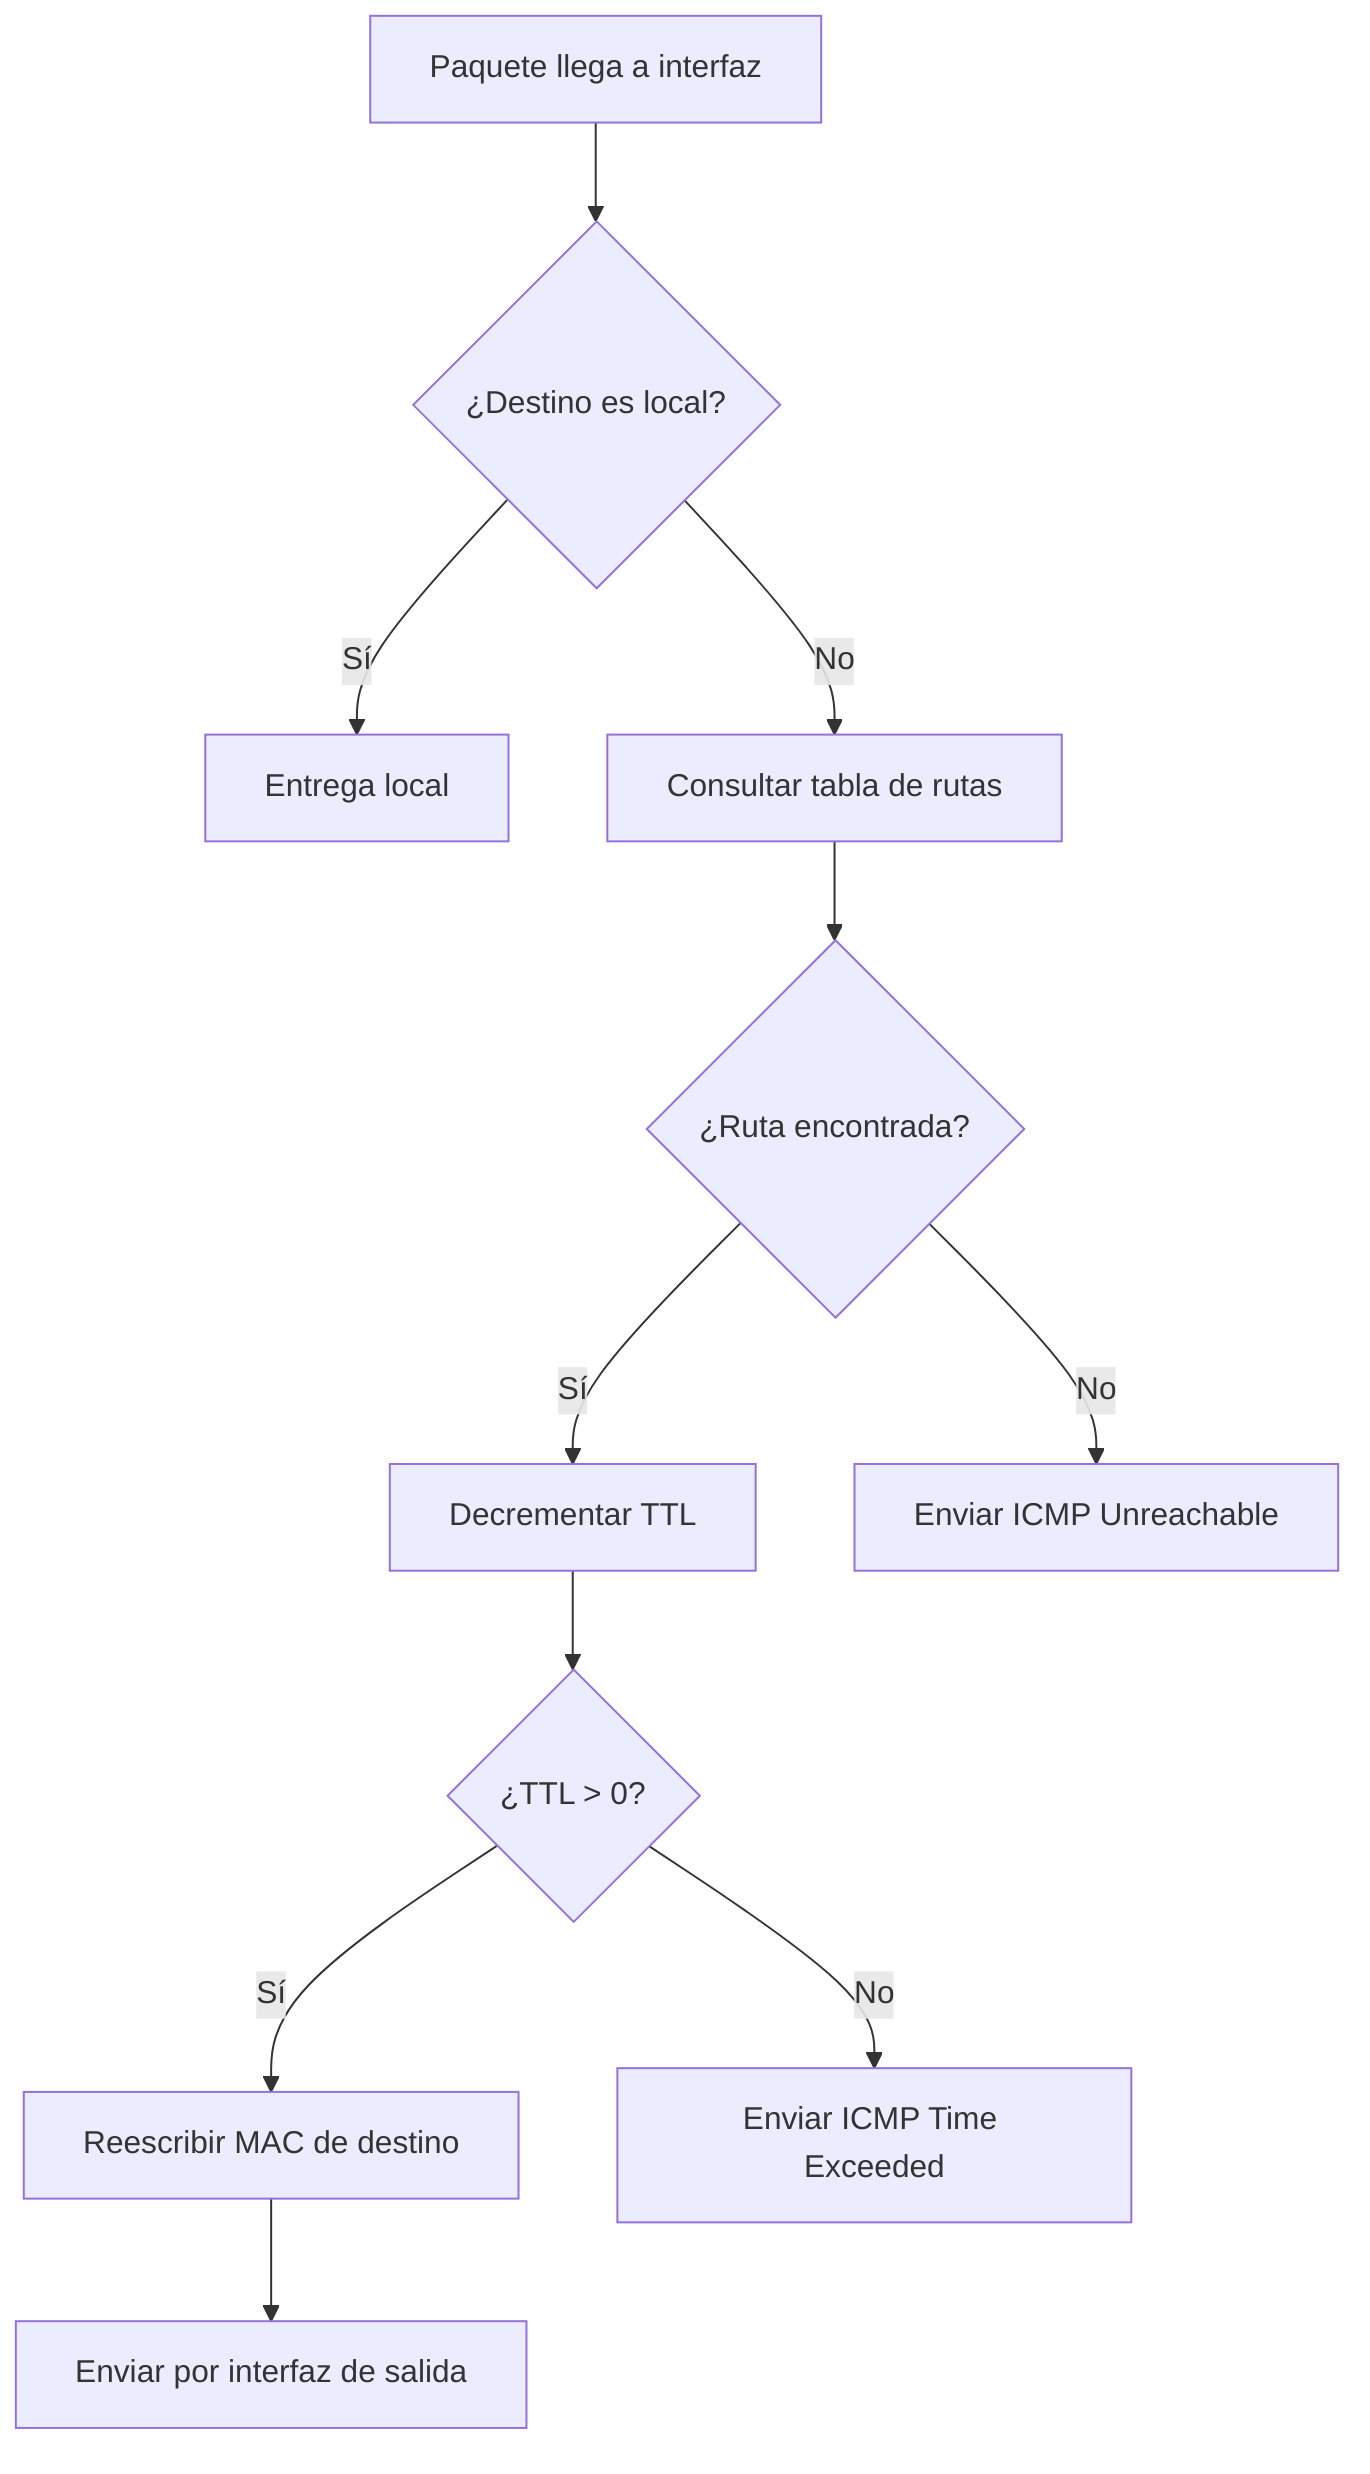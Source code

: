 graph TD
    A[Paquete llega a interfaz] --> B{¿Destino es local?}
    B -->|Sí| C[Entrega local]
    B -->|No| D[Consultar tabla de rutas]
    D --> E{¿Ruta encontrada?}
    E -->|Sí| F[Decrementar TTL]
    E -->|No| G[Enviar ICMP Unreachable]
    F --> H{¿TTL > 0?}
    H -->|Sí| I[Reescribir MAC de destino]
    H -->|No| J[Enviar ICMP Time Exceeded]
    I --> K[Enviar por interfaz de salida]